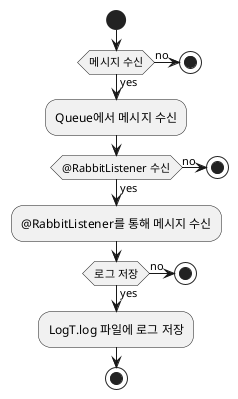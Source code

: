 /'초안'/
'@startuml
'start
'if (메시지 수신) then (yes)
'    :Queue에서 메시지 수신;
'    if (@RabbitListener 수신) then (yes)
'        :@RabbitListener를 통해 메시지 수신;
'        if (로그 저장) then (yes)
'            :LogT.log 파일에 로그 저장;
'        else (no)
'            stop
'        endif
'    else (no)
'        stop
'    endif
'else (no)
'    stop
'endif
'stop
'
'@enduml


/'초안2'/
'@startuml
'start
'if (메시지 수신 성공?) then (yes)
'    :Queue에서 메시지 수신;
'    if (@RabbitListener 수신 성공?) then (yes)
'        :@RabbitListener를 통해 메시지 수신;
'        if (로그 저장 성공?) then (yes)
'            :LogT.log 파일에 로그 저장;
'        else (로그 저장 실패)
'            :로그 저장 실패 메시지 전송;
'        endif
'    else (RabbitListener 실패)
'        :RabbitListener 실패 메시지 전송;
'    endif
'else (메시지 수신 실패)
'    :메시지 수신 실패 메시지 전송;
'endif
'stop
'@enduml


/'retry 추가'/
'@startuml
'start
'if (메시지 수신) then (yes)
'    :Queue에서 메시지 수신;
'    if (@RabbitListener 수신) then (yes)
'        :@RabbitListener를 통해 메시지 수신;
'        if (로그 저장) then (yes)
'            :LogT.log 파일에 로그 저장;
'        else (no)
'            :로컬 저장소에 로그 저장;
'        endif
'    else (no)
'        :RabbitListener 실패 메시지 전송;
'    endif
'else (no)
'    if (재시도 횟수 초과) then (yes)
'        :재시도 횟수 초과 메시지 전송;
'    else (no)
'        :재시도 횟수 증가;
'        :재시도 시간 간격 설정;
'        :메시지 재시도;
'        if (재시도) then (yes)
'            :성공 메시지 전송;
'        endif
'    endif
'endif
'stop
'@enduml


/'retry 5회 설정 ver'/
'@startuml
'start
'if (메시지 수신) then (yes)
'    :Queue에서 메시지 수신;
'    if (@RabbitListener 수신) then (yes)
'        :@RabbitListener를 통해 메시지 수신;
'        if (로그 저장) then (yes)
'            :LogT.log 파일에 로그 저장;
'        else (no)
'            :로컬 저장소에 로그 저장;
'        endif
'    else (no)
'        :RabbitListener 실패 메시지 전송;
'    endif
'else (no)
'    if (재시도 횟수 초과) then (yes)
'        :재시도 횟수 초과 메시지 전송;
'    else (no)
'        :재시도 횟수 증가;
'        :재시도 시간 간격 설정;
'        :메시지 재시도;
'        if (재시도 성공) then (yes)
'            :성공 메시지 전송;
'        endif
'    endif
'endif
'stop
'@enduml


/'loop 작성 버전'/
'@startuml
'start
'repeat :Queue에서 메시지 수신;
'    if (@RabbitListener 수신) then (yes)
'        :@RabbitListener를 통해 메시지 수신;
'        if (로그 저장) then (yes)
'            :LogT.log 파일에 로그 저장;
'        else (no)
'            :로컬 저장소에 로그 저장;
'        endif
'    else (no)
'        :RabbitListener 실패 메시지 전송;
'    endif
'repeat while (data available?)
'stop
'@enduml


/'일단 보고드릴 버전'/
'@startuml
'start
':Queue에서 메시지 수신;
'if (@RabbitListener 수신) then (yes)
'    :@RabbitListener를 통해 메시지 수신;
'    if (로그 저장) then (yes)
'        :LogT.log 파일에 로그 저장;
'    else (no)
'        :로컬 저장소에 로그 저장;
'    endif
'else (no)
'    :RabbitListener 실패 메시지 전송;
'endif
'stop
'@enduml





